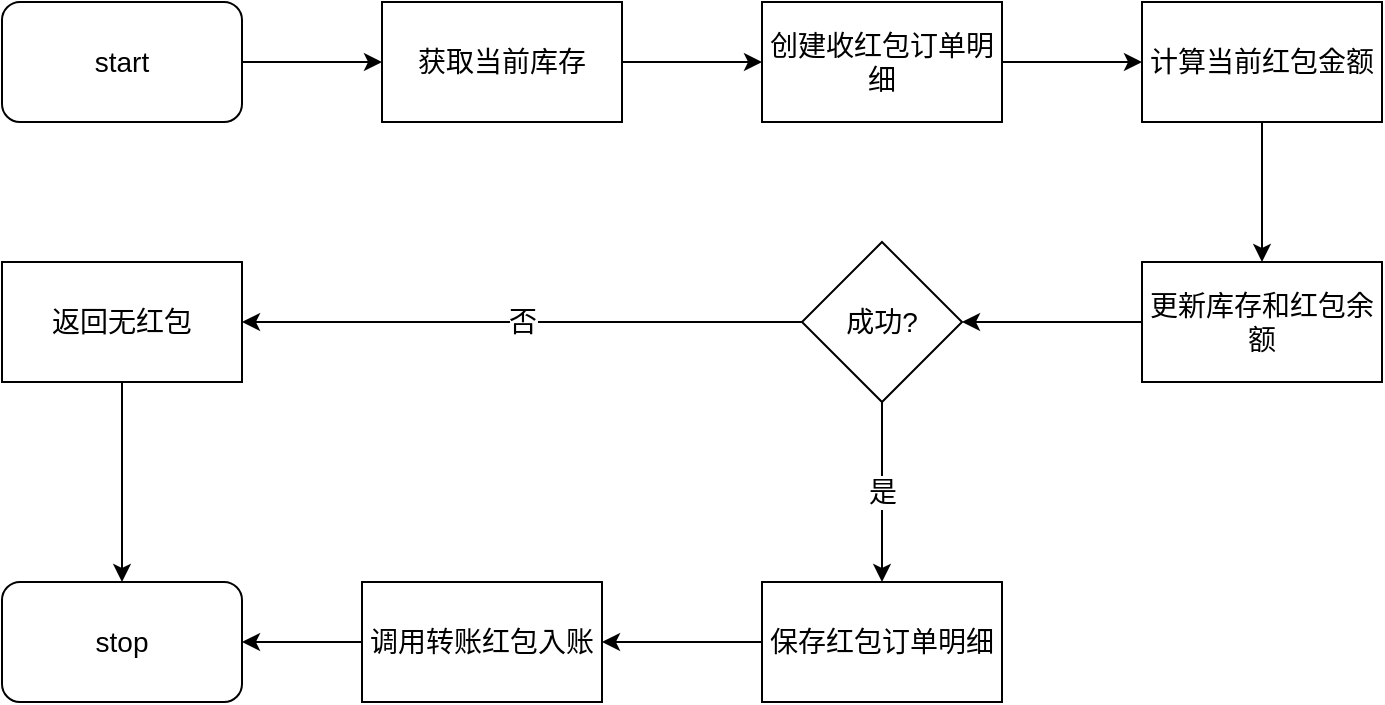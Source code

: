 <mxfile>
    <diagram id="75cdicpGxrEpfjftVIgU" name="第 1 页">
        <mxGraphModel dx="898" dy="680" grid="1" gridSize="10" guides="1" tooltips="1" connect="1" arrows="1" fold="1" page="1" pageScale="1" pageWidth="827" pageHeight="1169" math="0" shadow="0">
            <root>
                <mxCell id="0"/>
                <mxCell id="1" parent="0"/>
                <mxCell id="17" style="edgeStyle=none;html=1;entryX=0;entryY=0.5;entryDx=0;entryDy=0;fontSize=14;" edge="1" parent="1" source="2" target="6">
                    <mxGeometry relative="1" as="geometry"/>
                </mxCell>
                <mxCell id="2" value="&lt;font style=&quot;font-size: 14px&quot;&gt;start&lt;/font&gt;" style="rounded=1;whiteSpace=wrap;html=1;" vertex="1" parent="1">
                    <mxGeometry x="70" y="60" width="120" height="60" as="geometry"/>
                </mxCell>
                <mxCell id="18" style="edgeStyle=none;html=1;entryX=0;entryY=0.5;entryDx=0;entryDy=0;fontSize=14;" edge="1" parent="1" source="6" target="7">
                    <mxGeometry relative="1" as="geometry"/>
                </mxCell>
                <mxCell id="6" value="获取当前库存" style="rounded=0;whiteSpace=wrap;html=1;fontSize=14;" vertex="1" parent="1">
                    <mxGeometry x="260" y="60" width="120" height="60" as="geometry"/>
                </mxCell>
                <mxCell id="19" style="edgeStyle=none;html=1;entryX=0;entryY=0.5;entryDx=0;entryDy=0;fontSize=14;" edge="1" parent="1" source="7" target="8">
                    <mxGeometry relative="1" as="geometry"/>
                </mxCell>
                <mxCell id="7" value="创建收红包订单明细" style="rounded=0;whiteSpace=wrap;html=1;fontSize=14;" vertex="1" parent="1">
                    <mxGeometry x="450" y="60" width="120" height="60" as="geometry"/>
                </mxCell>
                <mxCell id="20" style="edgeStyle=none;html=1;entryX=0.5;entryY=0;entryDx=0;entryDy=0;fontSize=14;" edge="1" parent="1" source="8" target="9">
                    <mxGeometry relative="1" as="geometry"/>
                </mxCell>
                <mxCell id="8" value="计算当前红包金额" style="rounded=0;whiteSpace=wrap;html=1;fontSize=14;" vertex="1" parent="1">
                    <mxGeometry x="640" y="60" width="120" height="60" as="geometry"/>
                </mxCell>
                <mxCell id="21" style="edgeStyle=none;html=1;fontSize=14;" edge="1" parent="1" source="9" target="10">
                    <mxGeometry relative="1" as="geometry"/>
                </mxCell>
                <mxCell id="9" value="更新库存和红包余额" style="rounded=0;whiteSpace=wrap;html=1;fontSize=14;" vertex="1" parent="1">
                    <mxGeometry x="640" y="190" width="120" height="60" as="geometry"/>
                </mxCell>
                <mxCell id="12" value="是" style="edgeStyle=none;html=1;fontSize=14;" edge="1" parent="1" source="10" target="11">
                    <mxGeometry relative="1" as="geometry"/>
                </mxCell>
                <mxCell id="16" value="否" style="edgeStyle=none;html=1;fontSize=14;" edge="1" parent="1" source="10" target="15">
                    <mxGeometry relative="1" as="geometry"/>
                </mxCell>
                <mxCell id="10" value="成功?" style="rhombus;whiteSpace=wrap;html=1;fontSize=14;" vertex="1" parent="1">
                    <mxGeometry x="470" y="180" width="80" height="80" as="geometry"/>
                </mxCell>
                <mxCell id="14" value="" style="edgeStyle=none;html=1;fontSize=14;" edge="1" parent="1" source="11" target="13">
                    <mxGeometry relative="1" as="geometry"/>
                </mxCell>
                <mxCell id="11" value="保存红包订单明细" style="whiteSpace=wrap;html=1;fontSize=14;" vertex="1" parent="1">
                    <mxGeometry x="450" y="350" width="120" height="60" as="geometry"/>
                </mxCell>
                <mxCell id="23" style="edgeStyle=none;html=1;exitX=0;exitY=0.5;exitDx=0;exitDy=0;entryX=1;entryY=0.5;entryDx=0;entryDy=0;fontSize=14;" edge="1" parent="1" source="13" target="22">
                    <mxGeometry relative="1" as="geometry"/>
                </mxCell>
                <mxCell id="13" value="调用转账红包入账" style="whiteSpace=wrap;html=1;fontSize=14;" vertex="1" parent="1">
                    <mxGeometry x="250" y="350" width="120" height="60" as="geometry"/>
                </mxCell>
                <mxCell id="24" style="edgeStyle=none;html=1;entryX=0.5;entryY=0;entryDx=0;entryDy=0;fontSize=14;" edge="1" parent="1" source="15" target="22">
                    <mxGeometry relative="1" as="geometry"/>
                </mxCell>
                <mxCell id="15" value="返回无红包" style="whiteSpace=wrap;html=1;fontSize=14;" vertex="1" parent="1">
                    <mxGeometry x="70" y="190" width="120" height="60" as="geometry"/>
                </mxCell>
                <mxCell id="22" value="stop" style="rounded=1;whiteSpace=wrap;html=1;fontSize=14;" vertex="1" parent="1">
                    <mxGeometry x="70" y="350" width="120" height="60" as="geometry"/>
                </mxCell>
            </root>
        </mxGraphModel>
    </diagram>
</mxfile>